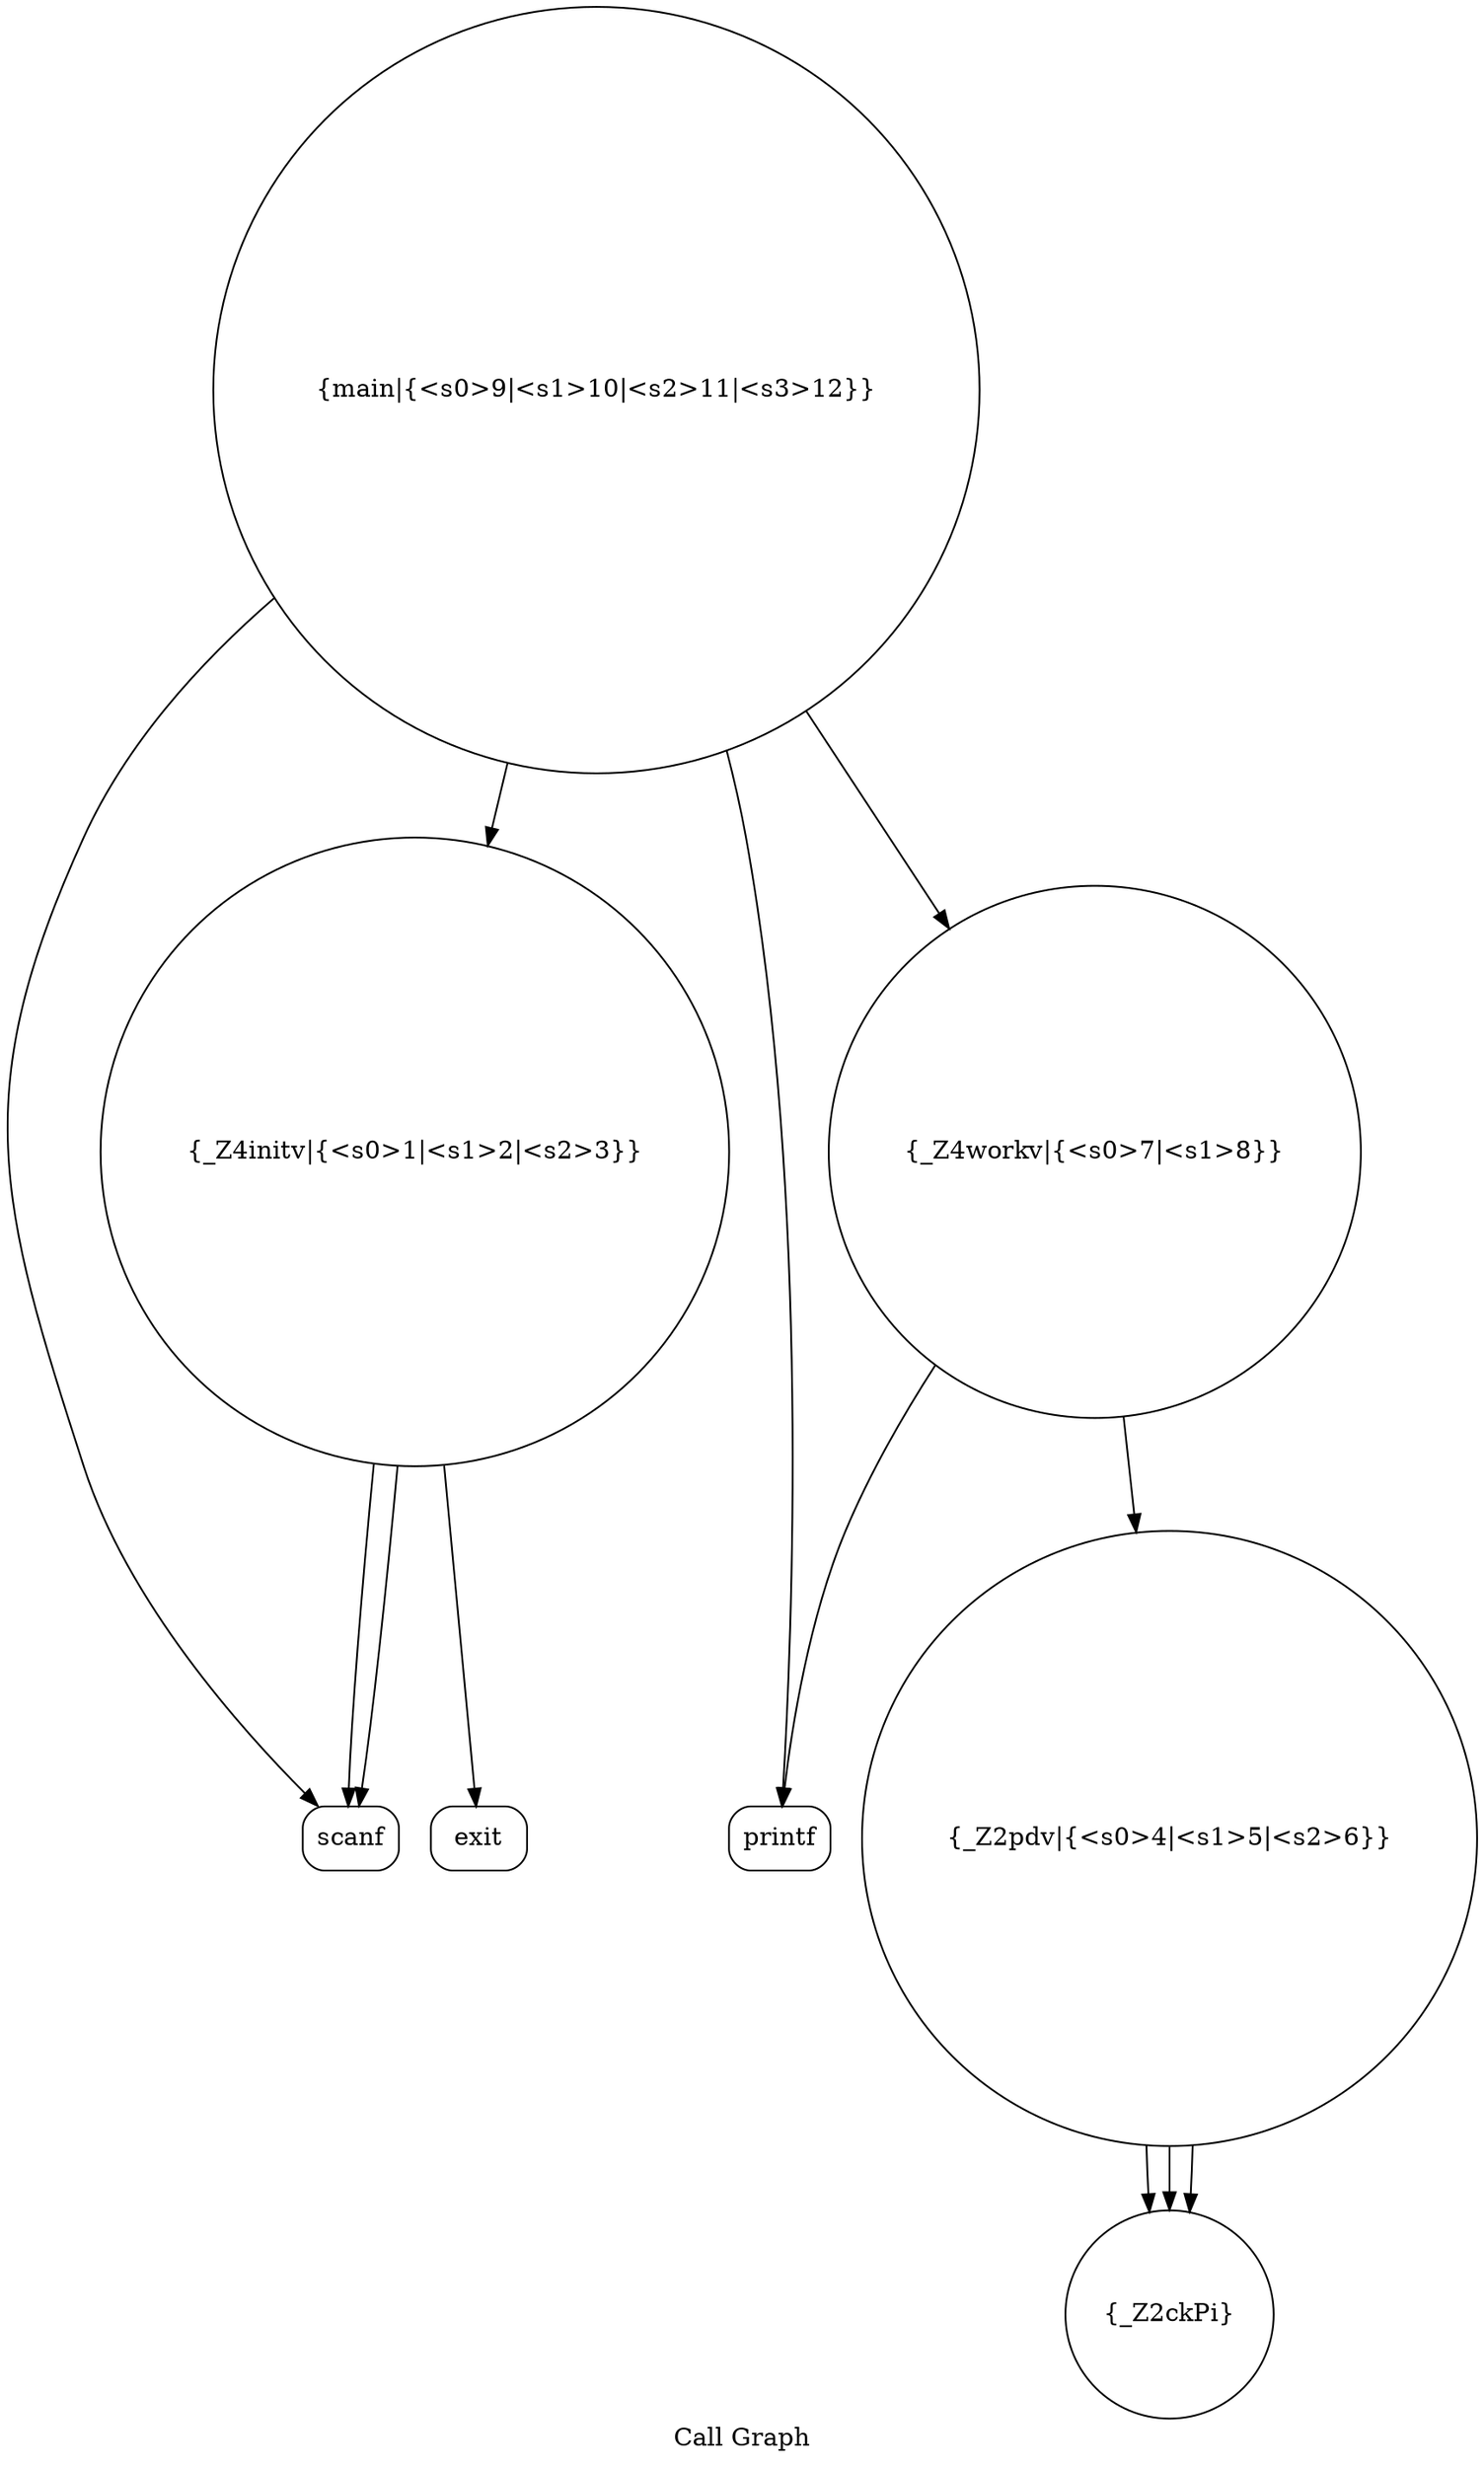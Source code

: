 digraph "Call Graph" {
	label="Call Graph";

	Node0x555a7993b070 [shape=record,shape=circle,label="{_Z4initv|{<s0>1|<s1>2|<s2>3}}"];
	Node0x555a7993b070:s0 -> Node0x555a7993b500[color=black];
	Node0x555a7993b070:s1 -> Node0x555a7993b580[color=black];
	Node0x555a7993b070:s2 -> Node0x555a7993b500[color=black];
	Node0x555a7993b800 [shape=record,shape=circle,label="{main|{<s0>9|<s1>10|<s2>11|<s3>12}}"];
	Node0x555a7993b800:s0 -> Node0x555a7993b500[color=black];
	Node0x555a7993b800:s1 -> Node0x555a7993b070[color=black];
	Node0x555a7993b800:s2 -> Node0x555a7993b780[color=black];
	Node0x555a7993b800:s3 -> Node0x555a7993b700[color=black];
	Node0x555a7993b580 [shape=record,shape=Mrecord,label="{exit}"];
	Node0x555a7993b680 [shape=record,shape=circle,label="{_Z2pdv|{<s0>4|<s1>5|<s2>6}}"];
	Node0x555a7993b680:s0 -> Node0x555a7993b600[color=black];
	Node0x555a7993b680:s1 -> Node0x555a7993b600[color=black];
	Node0x555a7993b680:s2 -> Node0x555a7993b600[color=black];
	Node0x555a7993b780 [shape=record,shape=Mrecord,label="{printf}"];
	Node0x555a7993b500 [shape=record,shape=Mrecord,label="{scanf}"];
	Node0x555a7993b600 [shape=record,shape=circle,label="{_Z2ckPi}"];
	Node0x555a7993b700 [shape=record,shape=circle,label="{_Z4workv|{<s0>7|<s1>8}}"];
	Node0x555a7993b700:s0 -> Node0x555a7993b680[color=black];
	Node0x555a7993b700:s1 -> Node0x555a7993b780[color=black];
}
